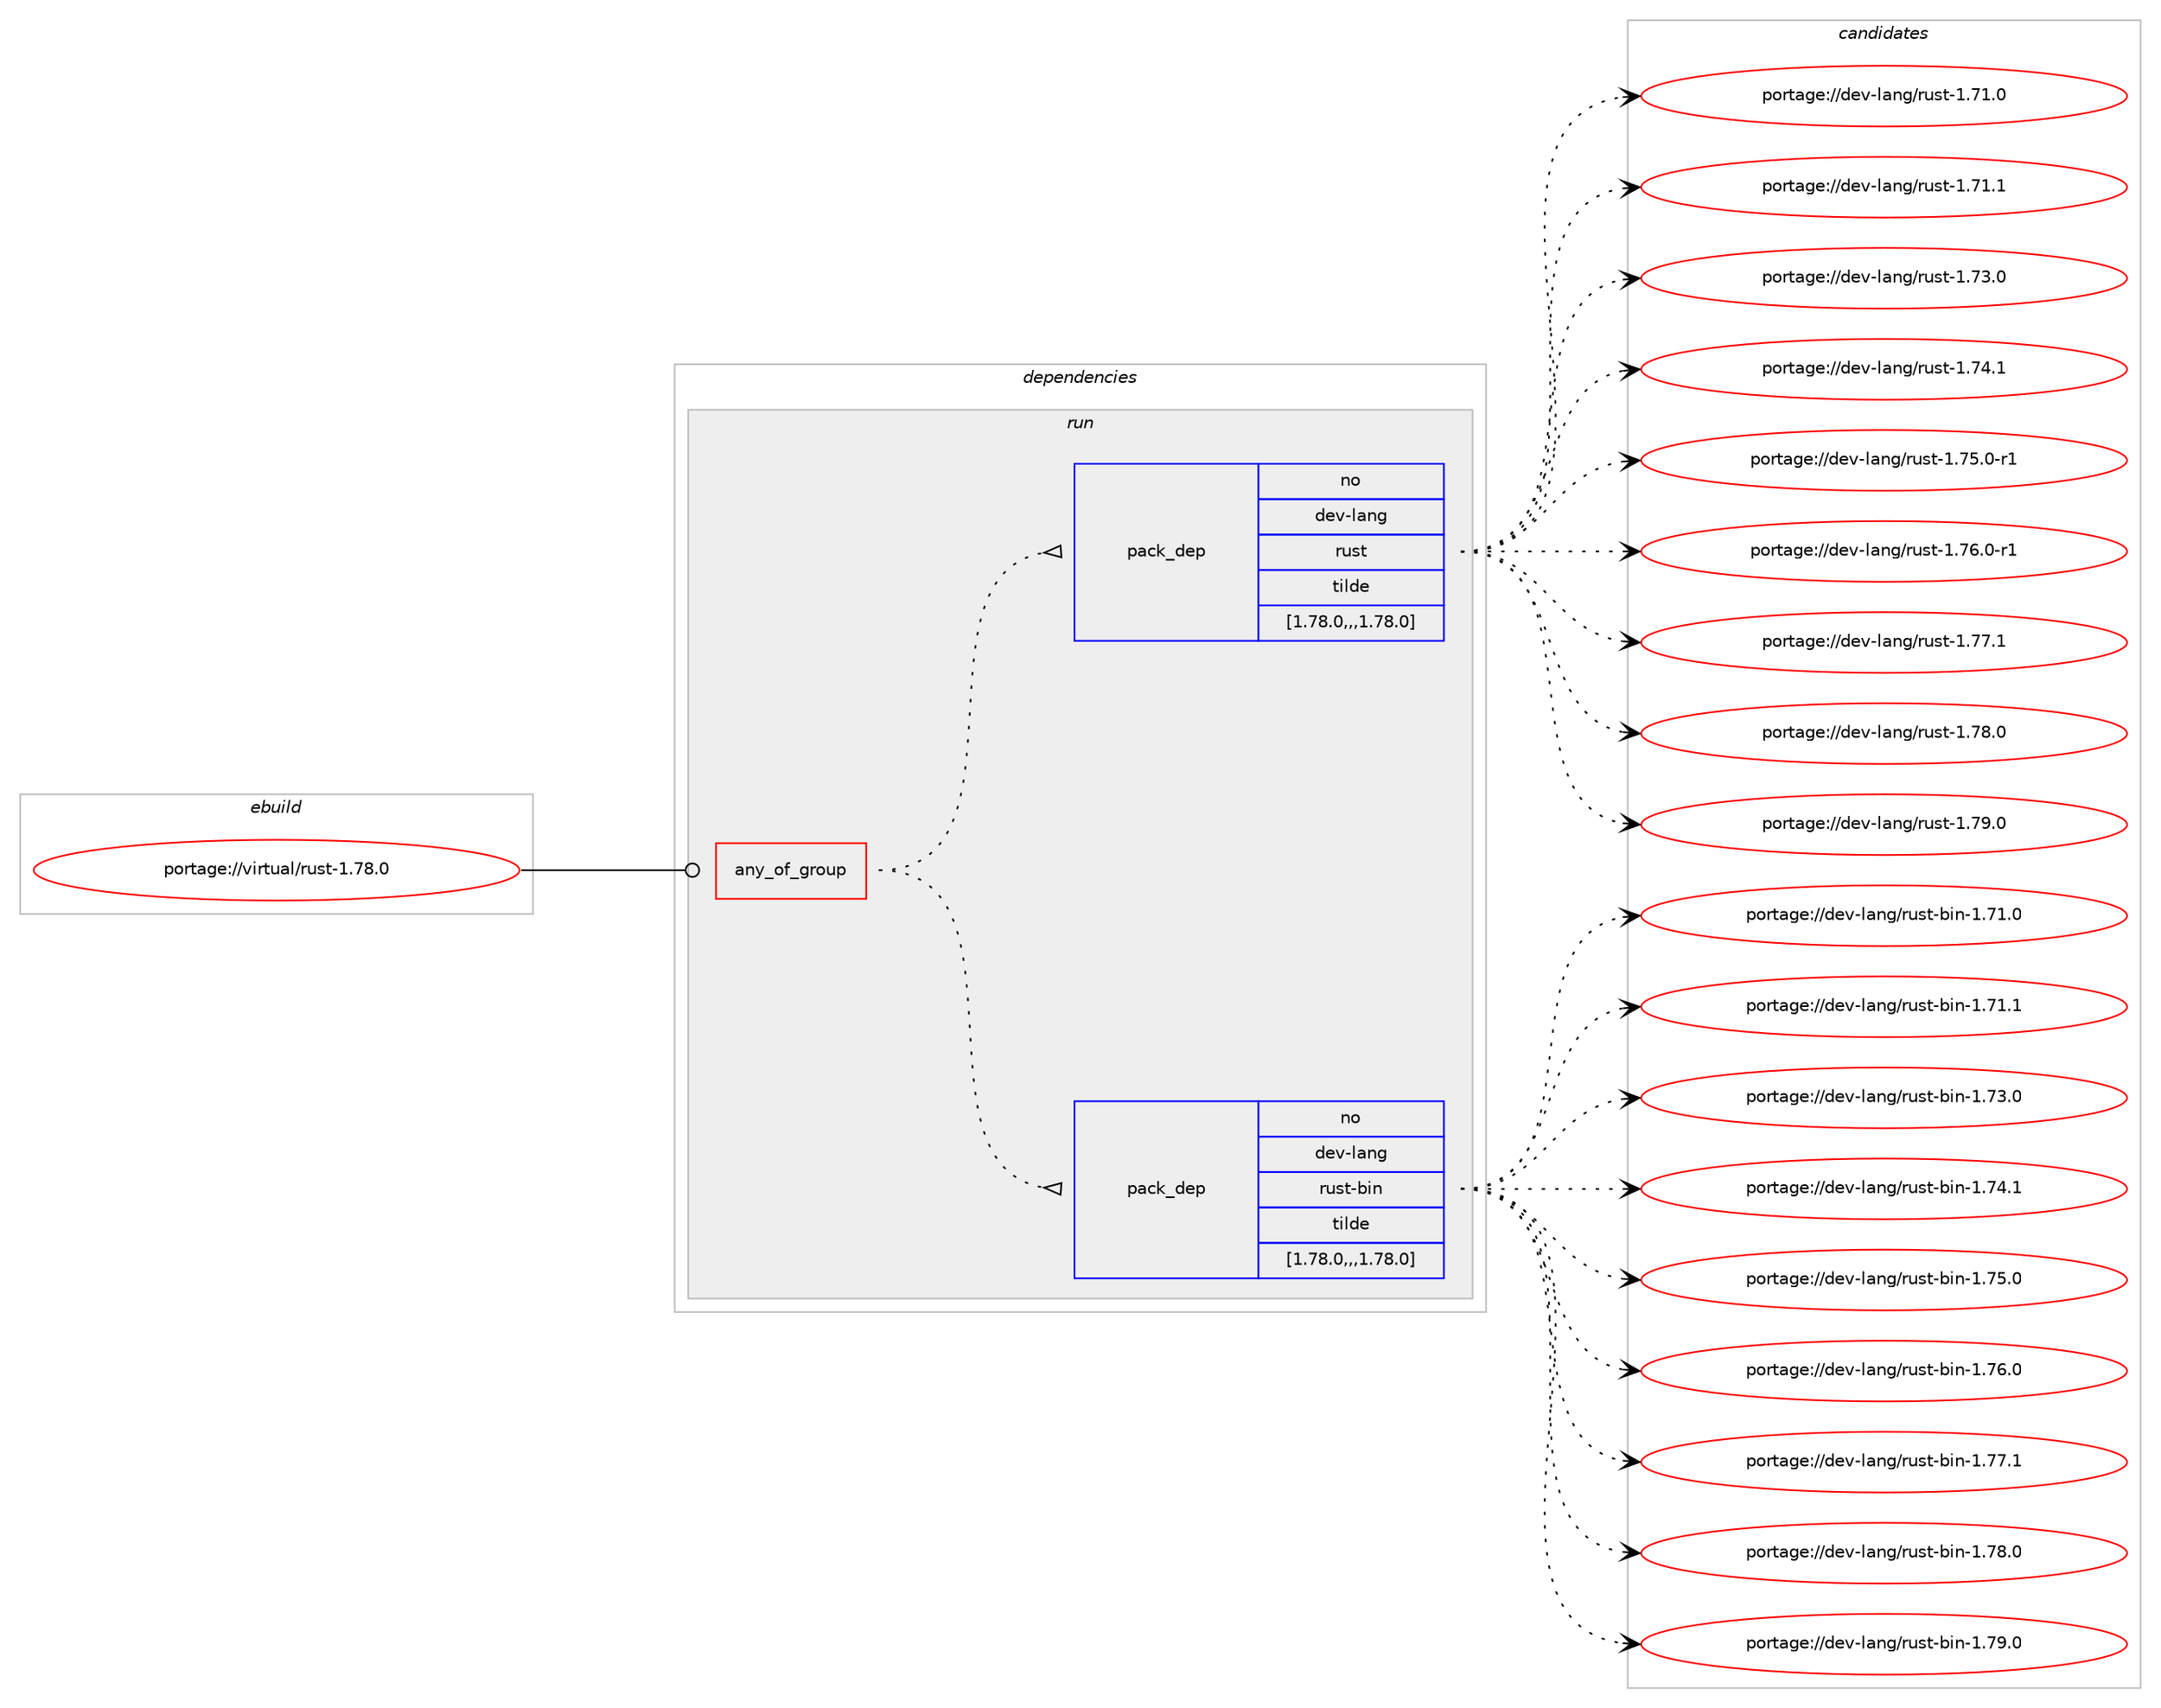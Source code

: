digraph prolog {

# *************
# Graph options
# *************

newrank=true;
concentrate=true;
compound=true;
graph [rankdir=LR,fontname=Helvetica,fontsize=10,ranksep=1.5];#, ranksep=2.5, nodesep=0.2];
edge  [arrowhead=vee];
node  [fontname=Helvetica,fontsize=10];

# **********
# The ebuild
# **********

subgraph cluster_leftcol {
color=gray;
rank=same;
label=<<i>ebuild</i>>;
id [label="portage://virtual/rust-1.78.0", color=red, width=4, href="../virtual/rust-1.78.0.svg"];
}

# ****************
# The dependencies
# ****************

subgraph cluster_midcol {
color=gray;
label=<<i>dependencies</i>>;
subgraph cluster_compile {
fillcolor="#eeeeee";
style=filled;
label=<<i>compile</i>>;
}
subgraph cluster_compileandrun {
fillcolor="#eeeeee";
style=filled;
label=<<i>compile and run</i>>;
}
subgraph cluster_run {
fillcolor="#eeeeee";
style=filled;
label=<<i>run</i>>;
subgraph any2949 {
dependency435272 [label=<<TABLE BORDER="0" CELLBORDER="1" CELLSPACING="0" CELLPADDING="4"><TR><TD CELLPADDING="10">any_of_group</TD></TR></TABLE>>, shape=none, color=red];subgraph pack316246 {
dependency435273 [label=<<TABLE BORDER="0" CELLBORDER="1" CELLSPACING="0" CELLPADDING="4" WIDTH="220"><TR><TD ROWSPAN="6" CELLPADDING="30">pack_dep</TD></TR><TR><TD WIDTH="110">no</TD></TR><TR><TD>dev-lang</TD></TR><TR><TD>rust-bin</TD></TR><TR><TD>tilde</TD></TR><TR><TD>[1.78.0,,,1.78.0]</TD></TR></TABLE>>, shape=none, color=blue];
}
dependency435272:e -> dependency435273:w [weight=20,style="dotted",arrowhead="oinv"];
subgraph pack316247 {
dependency435274 [label=<<TABLE BORDER="0" CELLBORDER="1" CELLSPACING="0" CELLPADDING="4" WIDTH="220"><TR><TD ROWSPAN="6" CELLPADDING="30">pack_dep</TD></TR><TR><TD WIDTH="110">no</TD></TR><TR><TD>dev-lang</TD></TR><TR><TD>rust</TD></TR><TR><TD>tilde</TD></TR><TR><TD>[1.78.0,,,1.78.0]</TD></TR></TABLE>>, shape=none, color=blue];
}
dependency435272:e -> dependency435274:w [weight=20,style="dotted",arrowhead="oinv"];
}
id:e -> dependency435272:w [weight=20,style="solid",arrowhead="odot"];
}
}

# **************
# The candidates
# **************

subgraph cluster_choices {
rank=same;
color=gray;
label=<<i>candidates</i>>;

subgraph choice316246 {
color=black;
nodesep=1;
choice100101118451089711010347114117115116459810511045494655494648 [label="portage://dev-lang/rust-bin-1.71.0", color=red, width=4,href="../dev-lang/rust-bin-1.71.0.svg"];
choice100101118451089711010347114117115116459810511045494655494649 [label="portage://dev-lang/rust-bin-1.71.1", color=red, width=4,href="../dev-lang/rust-bin-1.71.1.svg"];
choice100101118451089711010347114117115116459810511045494655514648 [label="portage://dev-lang/rust-bin-1.73.0", color=red, width=4,href="../dev-lang/rust-bin-1.73.0.svg"];
choice100101118451089711010347114117115116459810511045494655524649 [label="portage://dev-lang/rust-bin-1.74.1", color=red, width=4,href="../dev-lang/rust-bin-1.74.1.svg"];
choice100101118451089711010347114117115116459810511045494655534648 [label="portage://dev-lang/rust-bin-1.75.0", color=red, width=4,href="../dev-lang/rust-bin-1.75.0.svg"];
choice100101118451089711010347114117115116459810511045494655544648 [label="portage://dev-lang/rust-bin-1.76.0", color=red, width=4,href="../dev-lang/rust-bin-1.76.0.svg"];
choice100101118451089711010347114117115116459810511045494655554649 [label="portage://dev-lang/rust-bin-1.77.1", color=red, width=4,href="../dev-lang/rust-bin-1.77.1.svg"];
choice100101118451089711010347114117115116459810511045494655564648 [label="portage://dev-lang/rust-bin-1.78.0", color=red, width=4,href="../dev-lang/rust-bin-1.78.0.svg"];
choice100101118451089711010347114117115116459810511045494655574648 [label="portage://dev-lang/rust-bin-1.79.0", color=red, width=4,href="../dev-lang/rust-bin-1.79.0.svg"];
dependency435273:e -> choice100101118451089711010347114117115116459810511045494655494648:w [style=dotted,weight="100"];
dependency435273:e -> choice100101118451089711010347114117115116459810511045494655494649:w [style=dotted,weight="100"];
dependency435273:e -> choice100101118451089711010347114117115116459810511045494655514648:w [style=dotted,weight="100"];
dependency435273:e -> choice100101118451089711010347114117115116459810511045494655524649:w [style=dotted,weight="100"];
dependency435273:e -> choice100101118451089711010347114117115116459810511045494655534648:w [style=dotted,weight="100"];
dependency435273:e -> choice100101118451089711010347114117115116459810511045494655544648:w [style=dotted,weight="100"];
dependency435273:e -> choice100101118451089711010347114117115116459810511045494655554649:w [style=dotted,weight="100"];
dependency435273:e -> choice100101118451089711010347114117115116459810511045494655564648:w [style=dotted,weight="100"];
dependency435273:e -> choice100101118451089711010347114117115116459810511045494655574648:w [style=dotted,weight="100"];
}
subgraph choice316247 {
color=black;
nodesep=1;
choice10010111845108971101034711411711511645494655494648 [label="portage://dev-lang/rust-1.71.0", color=red, width=4,href="../dev-lang/rust-1.71.0.svg"];
choice10010111845108971101034711411711511645494655494649 [label="portage://dev-lang/rust-1.71.1", color=red, width=4,href="../dev-lang/rust-1.71.1.svg"];
choice10010111845108971101034711411711511645494655514648 [label="portage://dev-lang/rust-1.73.0", color=red, width=4,href="../dev-lang/rust-1.73.0.svg"];
choice10010111845108971101034711411711511645494655524649 [label="portage://dev-lang/rust-1.74.1", color=red, width=4,href="../dev-lang/rust-1.74.1.svg"];
choice100101118451089711010347114117115116454946555346484511449 [label="portage://dev-lang/rust-1.75.0-r1", color=red, width=4,href="../dev-lang/rust-1.75.0-r1.svg"];
choice100101118451089711010347114117115116454946555446484511449 [label="portage://dev-lang/rust-1.76.0-r1", color=red, width=4,href="../dev-lang/rust-1.76.0-r1.svg"];
choice10010111845108971101034711411711511645494655554649 [label="portage://dev-lang/rust-1.77.1", color=red, width=4,href="../dev-lang/rust-1.77.1.svg"];
choice10010111845108971101034711411711511645494655564648 [label="portage://dev-lang/rust-1.78.0", color=red, width=4,href="../dev-lang/rust-1.78.0.svg"];
choice10010111845108971101034711411711511645494655574648 [label="portage://dev-lang/rust-1.79.0", color=red, width=4,href="../dev-lang/rust-1.79.0.svg"];
dependency435274:e -> choice10010111845108971101034711411711511645494655494648:w [style=dotted,weight="100"];
dependency435274:e -> choice10010111845108971101034711411711511645494655494649:w [style=dotted,weight="100"];
dependency435274:e -> choice10010111845108971101034711411711511645494655514648:w [style=dotted,weight="100"];
dependency435274:e -> choice10010111845108971101034711411711511645494655524649:w [style=dotted,weight="100"];
dependency435274:e -> choice100101118451089711010347114117115116454946555346484511449:w [style=dotted,weight="100"];
dependency435274:e -> choice100101118451089711010347114117115116454946555446484511449:w [style=dotted,weight="100"];
dependency435274:e -> choice10010111845108971101034711411711511645494655554649:w [style=dotted,weight="100"];
dependency435274:e -> choice10010111845108971101034711411711511645494655564648:w [style=dotted,weight="100"];
dependency435274:e -> choice10010111845108971101034711411711511645494655574648:w [style=dotted,weight="100"];
}
}

}
